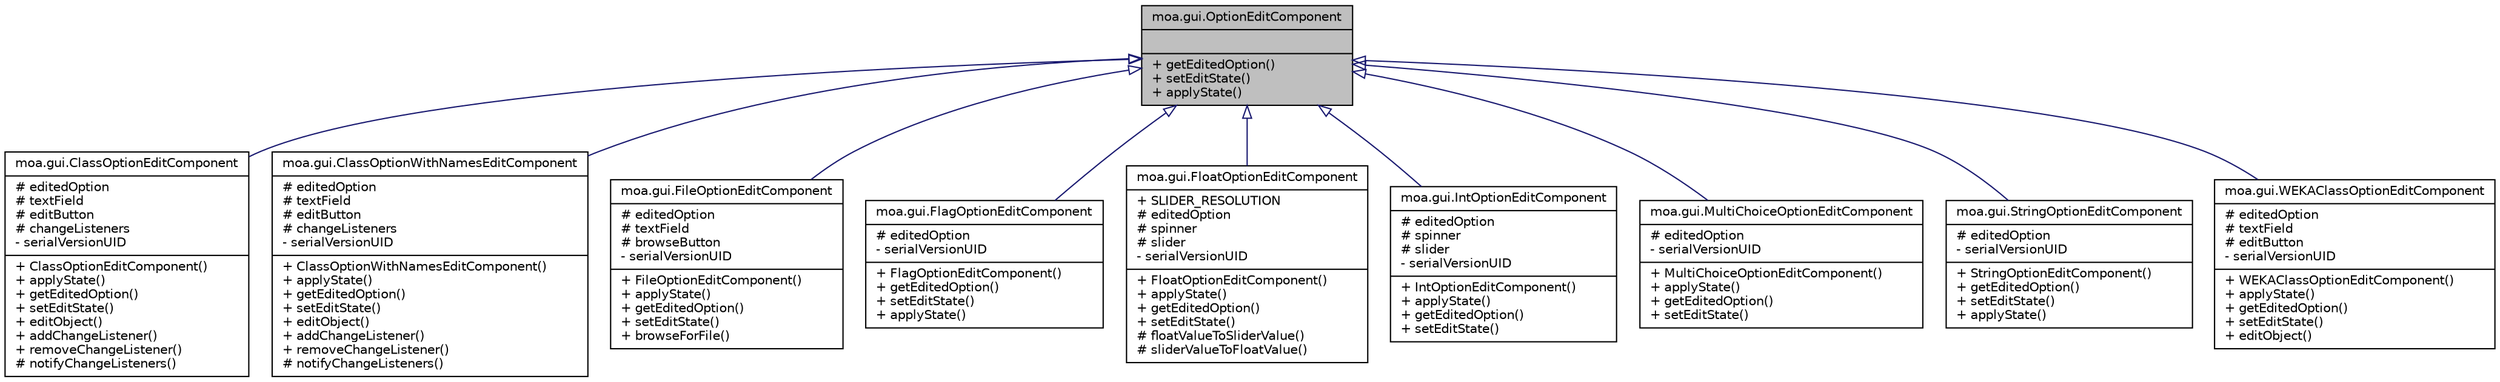 digraph G
{
  edge [fontname="Helvetica",fontsize="10",labelfontname="Helvetica",labelfontsize="10"];
  node [fontname="Helvetica",fontsize="10",shape=record];
  Node1 [label="{moa.gui.OptionEditComponent\n||+ getEditedOption()\l+ setEditState()\l+ applyState()\l}",height=0.2,width=0.4,color="black", fillcolor="grey75", style="filled" fontcolor="black"];
  Node1 -> Node2 [dir=back,color="midnightblue",fontsize="10",style="solid",arrowtail="empty",fontname="Helvetica"];
  Node2 [label="{moa.gui.ClassOptionEditComponent\n|# editedOption\l# textField\l# editButton\l# changeListeners\l- serialVersionUID\l|+ ClassOptionEditComponent()\l+ applyState()\l+ getEditedOption()\l+ setEditState()\l+ editObject()\l+ addChangeListener()\l+ removeChangeListener()\l# notifyChangeListeners()\l}",height=0.2,width=0.4,color="black", fillcolor="white", style="filled",URL="$classmoa_1_1gui_1_1ClassOptionEditComponent.html",tooltip="An OptionEditComponent that lets the user edit a class option."];
  Node1 -> Node3 [dir=back,color="midnightblue",fontsize="10",style="solid",arrowtail="empty",fontname="Helvetica"];
  Node3 [label="{moa.gui.ClassOptionWithNamesEditComponent\n|# editedOption\l# textField\l# editButton\l# changeListeners\l- serialVersionUID\l|+ ClassOptionWithNamesEditComponent()\l+ applyState()\l+ getEditedOption()\l+ setEditState()\l+ editObject()\l+ addChangeListener()\l+ removeChangeListener()\l# notifyChangeListeners()\l}",height=0.2,width=0.4,color="black", fillcolor="white", style="filled",URL="$classmoa_1_1gui_1_1ClassOptionWithNamesEditComponent.html"];
  Node1 -> Node4 [dir=back,color="midnightblue",fontsize="10",style="solid",arrowtail="empty",fontname="Helvetica"];
  Node4 [label="{moa.gui.FileOptionEditComponent\n|# editedOption\l# textField\l# browseButton\l- serialVersionUID\l|+ FileOptionEditComponent()\l+ applyState()\l+ getEditedOption()\l+ setEditState()\l+ browseForFile()\l}",height=0.2,width=0.4,color="black", fillcolor="white", style="filled",URL="$classmoa_1_1gui_1_1FileOptionEditComponent.html",tooltip="An OptionEditComponent that lets the user edit a file option."];
  Node1 -> Node5 [dir=back,color="midnightblue",fontsize="10",style="solid",arrowtail="empty",fontname="Helvetica"];
  Node5 [label="{moa.gui.FlagOptionEditComponent\n|# editedOption\l- serialVersionUID\l|+ FlagOptionEditComponent()\l+ getEditedOption()\l+ setEditState()\l+ applyState()\l}",height=0.2,width=0.4,color="black", fillcolor="white", style="filled",URL="$classmoa_1_1gui_1_1FlagOptionEditComponent.html",tooltip="An OptionEditComponent that lets the user edit a flag option."];
  Node1 -> Node6 [dir=back,color="midnightblue",fontsize="10",style="solid",arrowtail="empty",fontname="Helvetica"];
  Node6 [label="{moa.gui.FloatOptionEditComponent\n|+ SLIDER_RESOLUTION\l# editedOption\l# spinner\l# slider\l- serialVersionUID\l|+ FloatOptionEditComponent()\l+ applyState()\l+ getEditedOption()\l+ setEditState()\l# floatValueToSliderValue()\l# sliderValueToFloatValue()\l}",height=0.2,width=0.4,color="black", fillcolor="white", style="filled",URL="$classmoa_1_1gui_1_1FloatOptionEditComponent.html",tooltip="An OptionEditComponent that lets the user edit a float option."];
  Node1 -> Node7 [dir=back,color="midnightblue",fontsize="10",style="solid",arrowtail="empty",fontname="Helvetica"];
  Node7 [label="{moa.gui.IntOptionEditComponent\n|# editedOption\l# spinner\l# slider\l- serialVersionUID\l|+ IntOptionEditComponent()\l+ applyState()\l+ getEditedOption()\l+ setEditState()\l}",height=0.2,width=0.4,color="black", fillcolor="white", style="filled",URL="$classmoa_1_1gui_1_1IntOptionEditComponent.html",tooltip="An OptionEditComponent that lets the user edit an integer option."];
  Node1 -> Node8 [dir=back,color="midnightblue",fontsize="10",style="solid",arrowtail="empty",fontname="Helvetica"];
  Node8 [label="{moa.gui.MultiChoiceOptionEditComponent\n|# editedOption\l- serialVersionUID\l|+ MultiChoiceOptionEditComponent()\l+ applyState()\l+ getEditedOption()\l+ setEditState()\l}",height=0.2,width=0.4,color="black", fillcolor="white", style="filled",URL="$classmoa_1_1gui_1_1MultiChoiceOptionEditComponent.html",tooltip="An OptionEditComponent that lets the user edit a multi choice option."];
  Node1 -> Node9 [dir=back,color="midnightblue",fontsize="10",style="solid",arrowtail="empty",fontname="Helvetica"];
  Node9 [label="{moa.gui.StringOptionEditComponent\n|# editedOption\l- serialVersionUID\l|+ StringOptionEditComponent()\l+ getEditedOption()\l+ setEditState()\l+ applyState()\l}",height=0.2,width=0.4,color="black", fillcolor="white", style="filled",URL="$classmoa_1_1gui_1_1StringOptionEditComponent.html",tooltip="An OptionEditComponent that lets the user edit a string option."];
  Node1 -> Node10 [dir=back,color="midnightblue",fontsize="10",style="solid",arrowtail="empty",fontname="Helvetica"];
  Node10 [label="{moa.gui.WEKAClassOptionEditComponent\n|# editedOption\l# textField\l# editButton\l- serialVersionUID\l|+ WEKAClassOptionEditComponent()\l+ applyState()\l+ getEditedOption()\l+ setEditState()\l+ editObject()\l}",height=0.2,width=0.4,color="black", fillcolor="white", style="filled",URL="$classmoa_1_1gui_1_1WEKAClassOptionEditComponent.html",tooltip="An OptionEditComponent that lets the user edit a WEKA class option."];
}
